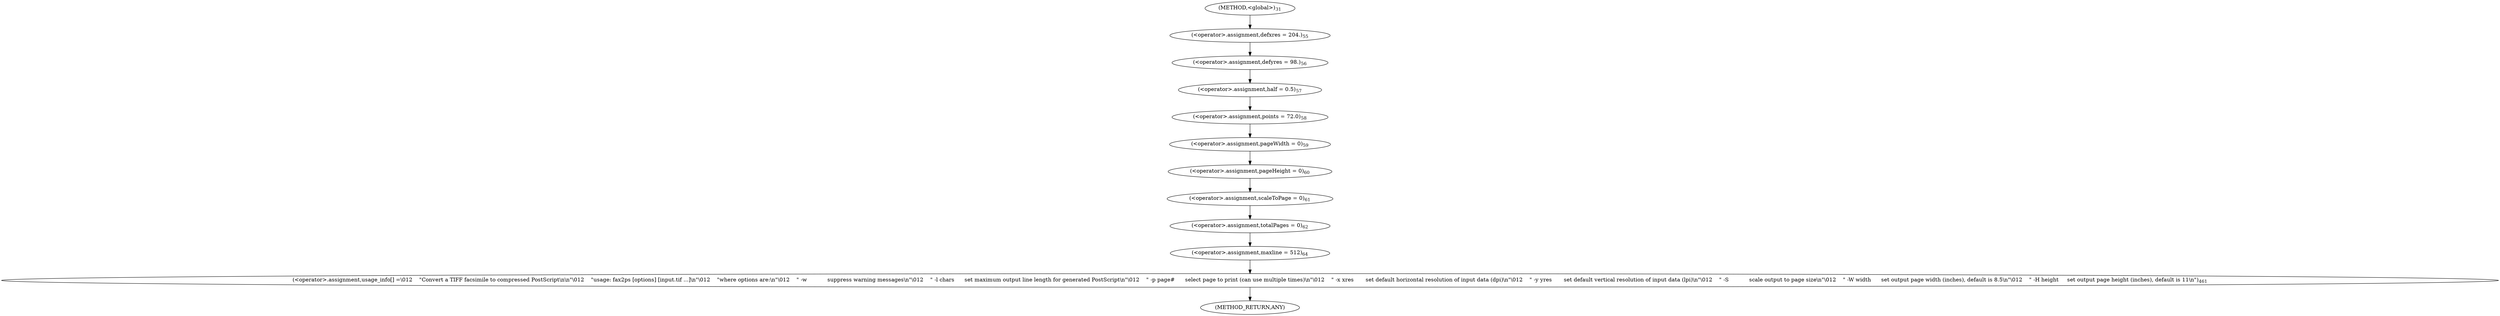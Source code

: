 digraph "&lt;global&gt;" {  
"9403" [label = <(&lt;operator&gt;.assignment,defxres = 204.)<SUB>55</SUB>> ]
"9407" [label = <(&lt;operator&gt;.assignment,defyres = 98.)<SUB>56</SUB>> ]
"9411" [label = <(&lt;operator&gt;.assignment,half = 0.5)<SUB>57</SUB>> ]
"9415" [label = <(&lt;operator&gt;.assignment,points = 72.0)<SUB>58</SUB>> ]
"9419" [label = <(&lt;operator&gt;.assignment,pageWidth = 0)<SUB>59</SUB>> ]
"9423" [label = <(&lt;operator&gt;.assignment,pageHeight = 0)<SUB>60</SUB>> ]
"9427" [label = <(&lt;operator&gt;.assignment,scaleToPage = 0)<SUB>61</SUB>> ]
"9431" [label = <(&lt;operator&gt;.assignment,totalPages = 0)<SUB>62</SUB>> ]
"9436" [label = <(&lt;operator&gt;.assignment,maxline = 512)<SUB>64</SUB>> ]
"10607" [label = <(&lt;operator&gt;.assignment,usage_info[] =\012    &quot;Convert a TIFF facsimile to compressed PostScript\n\n&quot;\012    &quot;usage: fax2ps [options] [input.tif ...]\n&quot;\012    &quot;where options are:\n&quot;\012    &quot; -w            suppress warning messages\n&quot;\012    &quot; -l chars      set maximum output line length for generated PostScript\n&quot;\012    &quot; -p page#      select page to print (can use multiple times)\n&quot;\012    &quot; -x xres       set default horizontal resolution of input data (dpi)\n&quot;\012    &quot; -y yres       set default vertical resolution of input data (lpi)\n&quot;\012    &quot; -S            scale output to page size\n&quot;\012    &quot; -W width      set output page width (inches), default is 8.5\n&quot;\012    &quot; -H height     set output page height (inches), default is 11\n&quot;)<SUB>461</SUB>> ]
"9400" [label = <(METHOD,&lt;global&gt;)<SUB>31</SUB>> ]
"10636" [label = <(METHOD_RETURN,ANY)> ]
  "9403" -> "9407" 
  "9407" -> "9411" 
  "9411" -> "9415" 
  "9415" -> "9419" 
  "9419" -> "9423" 
  "9423" -> "9427" 
  "9427" -> "9431" 
  "9431" -> "9436" 
  "9436" -> "10607" 
  "10607" -> "10636" 
  "9400" -> "9403" 
}
